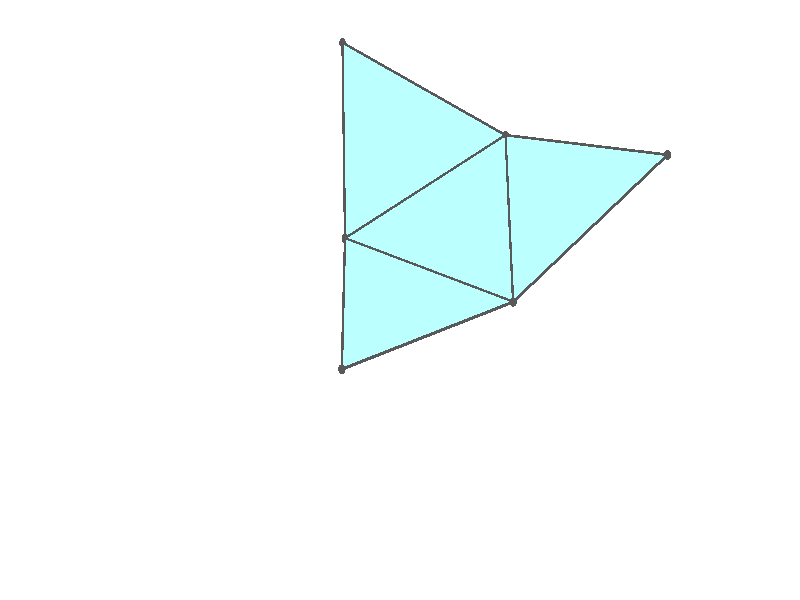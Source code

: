 #version 3.7;
global_settings{assumed_gamma 1.0}
camera{perspective location <18.750000000000000000000000, 10.825317547305481014063844, 12.499999999999996447286321> right <0.133333333333333331482962, -0.230940107675850353485814, -0.000000000000000000000000> up <-0.064951905283832905846353, -0.037499999999999998612221, 0.129903810567665811692706> direction <0.750000000000000111022302, 0.433012701892219298294151, 0.499999999999999944488849> sky <-0.433012701892219298294151, -0.249999999999999944488849, 0.866025403784438707610605> look_at <18.000000000000000000000000, 10.392304845413262270881205, 11.999999999999996447286321>}
light_source{<18.750000000000000000000000, 10.825317547305481014063844, 12.499999999999996447286321> rgb<1.0,1.0,1.0>}
background{rgb<1,1,1>}
union{union{object{union{sphere{<-0.471404520791031456106168, 0.816496580927726034460079, -0.014346203227344034303314>,0.029999999999999998889777}sphere{<-0.471404520791032122239983, -0.816496580927725923437777, -0.014346203227344034303314>,0.029999999999999998889777}sphere{<0.942809041582063356301546, -0.000000000000000230921615, -0.014346203227344034303314>,0.029999999999999998889777}} pigment{rgb<0.1,0.1,0.1>}}object{union{cylinder{<-0.471404520791031456106168, 0.816496580927726034460079, -0.014346203227344034303314>,<-0.471404520791032122239983, -0.816496580927725923437777, -0.014346203227344034303314>,0.010000000000000000208167}cylinder{<-0.471404520791032122239983, -0.816496580927725923437777, -0.014346203227344034303314>,<0.942809041582063356301546, -0.000000000000000230921615, -0.014346203227344034303314>,0.010000000000000000208167}cylinder{<0.942809041582063356301546, -0.000000000000000230921615, -0.014346203227344034303314>,<-0.471404520791031456106168, 0.816496580927726034460079, -0.014346203227344034303314>,0.010000000000000000208167}} pigment{rgb<0.1,0.1,0.1>}}object{polygon{3.000000000000000000000000,<-0.471404520791031456106168, 0.816496580927726034460079, -0.014346203227344034303314>,<-0.471404520791032122239983, -0.816496580927725923437777, -0.014346203227344034303314>,<0.942809041582063356301546, -0.000000000000000230921615, -0.014346203227344034303314>} pigment{rgbft<0.5,1.0,1.0,0.1,0.1>}}}union{object{union{sphere{<-0.471404520791031567128471, 0.816496580927726034460079, -0.014346203227343840014285>,0.029999999999999998889777}sphere{<-0.471404520791032122239983, -0.816496580927725923437777, -0.014346203227343867769861>,0.029999999999999998889777}sphere{<-1.844467210419842739810292, 0.000000000000000843647450, 0.324325983923144822718143>,0.029999999999999998889777}} pigment{rgb<0.1,0.1,0.1>}}object{union{cylinder{<-0.471404520791031567128471, 0.816496580927726034460079, -0.014346203227343840014285>,<-0.471404520791032122239983, -0.816496580927725923437777, -0.014346203227343867769861>,0.010000000000000000208167}cylinder{<-0.471404520791032122239983, -0.816496580927725923437777, -0.014346203227343867769861>,<-1.844467210419842739810292, 0.000000000000000843647450, 0.324325983923144822718143>,0.010000000000000000208167}cylinder{<-1.844467210419842739810292, 0.000000000000000843647450, 0.324325983923144822718143>,<-0.471404520791031567128471, 0.816496580927726034460079, -0.014346203227343840014285>,0.010000000000000000208167}} pigment{rgb<0.1,0.1,0.1>}}object{polygon{3.000000000000000000000000,<-0.471404520791031567128471, 0.816496580927726034460079, -0.014346203227343840014285>,<-0.471404520791032122239983, -0.816496580927725923437777, -0.014346203227343867769861>,<-1.844467210419842739810292, 0.000000000000000843647450, 0.324325983923144822718143>} pigment{rgbft<0.5,1.0,1.0,0.1,0.1>}}}union{object{union{sphere{<-1.743386144477553578724383, -1.597355460671000093597627, 0.648216115046601704108298>,0.029999999999999998889777}sphere{<-0.471404520791032344284588, -0.816496580927725923437777, -0.014346203227344145325617>,0.029999999999999998889777}sphere{<-1.844467210419842739810292, 0.000000000000000666133815, 0.324325983923144600673538>,0.029999999999999998889777}} pigment{rgb<0.1,0.1,0.1>}}object{union{cylinder{<-1.743386144477553578724383, -1.597355460671000093597627, 0.648216115046601704108298>,<-0.471404520791032344284588, -0.816496580927725923437777, -0.014346203227344145325617>,0.010000000000000000208167}cylinder{<-0.471404520791032344284588, -0.816496580927725923437777, -0.014346203227344145325617>,<-1.844467210419842739810292, 0.000000000000000666133815, 0.324325983923144600673538>,0.010000000000000000208167}cylinder{<-1.844467210419842739810292, 0.000000000000000666133815, 0.324325983923144600673538>,<-1.743386144477553578724383, -1.597355460671000093597627, 0.648216115046601704108298>,0.010000000000000000208167}} pigment{rgb<0.1,0.1,0.1>}}object{polygon{3.000000000000000000000000,<-1.743386144477553578724383, -1.597355460671000093597627, 0.648216115046601704108298>,<-0.471404520791032344284588, -0.816496580927725923437777, -0.014346203227344145325617>,<-1.844467210419842739810292, 0.000000000000000666133815, 0.324325983923144600673538>} pigment{rgbft<0.5,1.0,1.0,0.1,0.1>}}}union{object{union{sphere{<-0.471404520791031511617319, 0.816496580927726367526986, -0.014346203227343812258709>,0.029999999999999998889777}sphere{<-1.743386144477552246456753, 1.597355460671002758132886, 0.648216115046602148197508>,0.029999999999999998889777}sphere{<-1.844467210419843405944107, 0.000000000000000888178420, 0.324325983923144878229294>,0.029999999999999998889777}} pigment{rgb<0.1,0.1,0.1>}}object{union{cylinder{<-0.471404520791031511617319, 0.816496580927726367526986, -0.014346203227343812258709>,<-1.743386144477552246456753, 1.597355460671002758132886, 0.648216115046602148197508>,0.010000000000000000208167}cylinder{<-1.743386144477552246456753, 1.597355460671002758132886, 0.648216115046602148197508>,<-1.844467210419843405944107, 0.000000000000000888178420, 0.324325983923144878229294>,0.010000000000000000208167}cylinder{<-1.844467210419843405944107, 0.000000000000000888178420, 0.324325983923144878229294>,<-0.471404520791031511617319, 0.816496580927726367526986, -0.014346203227343812258709>,0.010000000000000000208167}} pigment{rgb<0.1,0.1,0.1>}}object{polygon{3.000000000000000000000000,<-0.471404520791031511617319, 0.816496580927726367526986, -0.014346203227343812258709>,<-1.743386144477552246456753, 1.597355460671002758132886, 0.648216115046602148197508>,<-1.844467210419843405944107, 0.000000000000000888178420, 0.324325983923144878229294>} pigment{rgbft<0.5,1.0,1.0,0.1,0.1>}}}}
